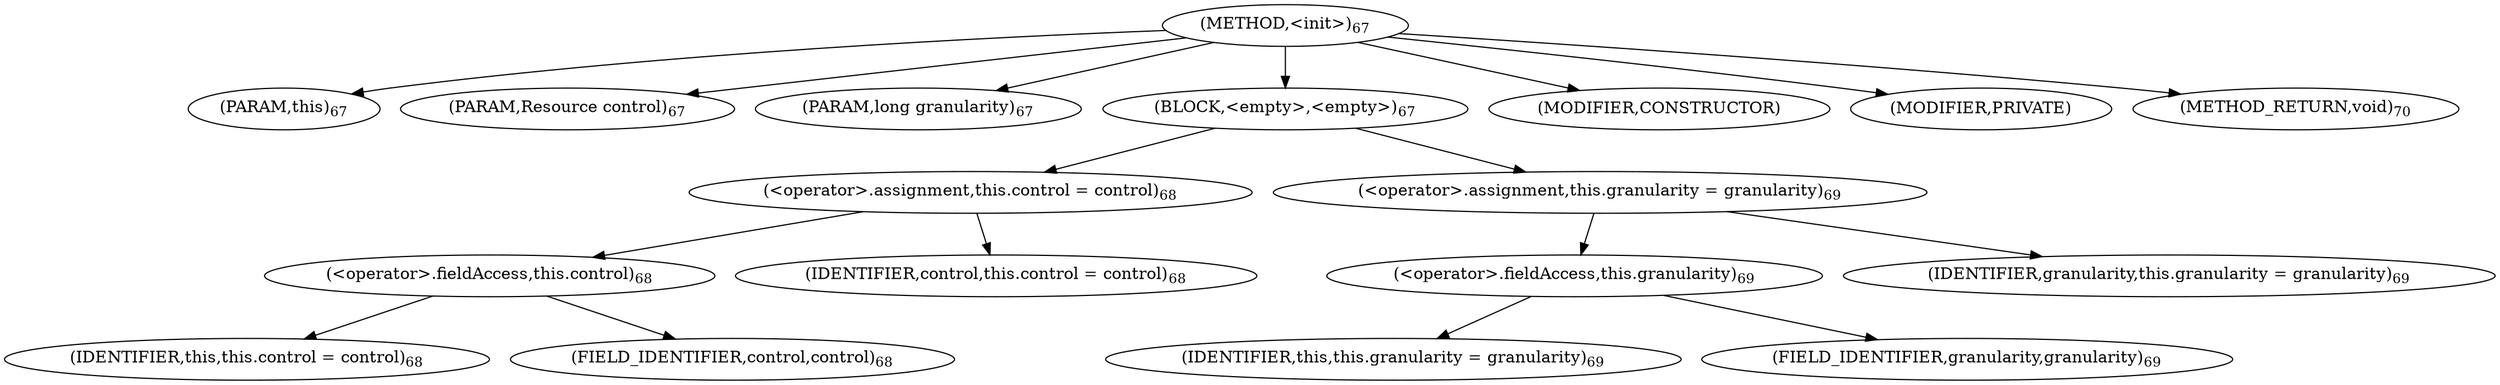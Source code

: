 digraph "&lt;init&gt;" {  
"89" [label = <(METHOD,&lt;init&gt;)<SUB>67</SUB>> ]
"4" [label = <(PARAM,this)<SUB>67</SUB>> ]
"90" [label = <(PARAM,Resource control)<SUB>67</SUB>> ]
"91" [label = <(PARAM,long granularity)<SUB>67</SUB>> ]
"92" [label = <(BLOCK,&lt;empty&gt;,&lt;empty&gt;)<SUB>67</SUB>> ]
"93" [label = <(&lt;operator&gt;.assignment,this.control = control)<SUB>68</SUB>> ]
"94" [label = <(&lt;operator&gt;.fieldAccess,this.control)<SUB>68</SUB>> ]
"3" [label = <(IDENTIFIER,this,this.control = control)<SUB>68</SUB>> ]
"95" [label = <(FIELD_IDENTIFIER,control,control)<SUB>68</SUB>> ]
"96" [label = <(IDENTIFIER,control,this.control = control)<SUB>68</SUB>> ]
"97" [label = <(&lt;operator&gt;.assignment,this.granularity = granularity)<SUB>69</SUB>> ]
"98" [label = <(&lt;operator&gt;.fieldAccess,this.granularity)<SUB>69</SUB>> ]
"5" [label = <(IDENTIFIER,this,this.granularity = granularity)<SUB>69</SUB>> ]
"99" [label = <(FIELD_IDENTIFIER,granularity,granularity)<SUB>69</SUB>> ]
"100" [label = <(IDENTIFIER,granularity,this.granularity = granularity)<SUB>69</SUB>> ]
"101" [label = <(MODIFIER,CONSTRUCTOR)> ]
"102" [label = <(MODIFIER,PRIVATE)> ]
"103" [label = <(METHOD_RETURN,void)<SUB>70</SUB>> ]
  "89" -> "4" 
  "89" -> "90" 
  "89" -> "91" 
  "89" -> "92" 
  "89" -> "101" 
  "89" -> "102" 
  "89" -> "103" 
  "92" -> "93" 
  "92" -> "97" 
  "93" -> "94" 
  "93" -> "96" 
  "94" -> "3" 
  "94" -> "95" 
  "97" -> "98" 
  "97" -> "100" 
  "98" -> "5" 
  "98" -> "99" 
}
